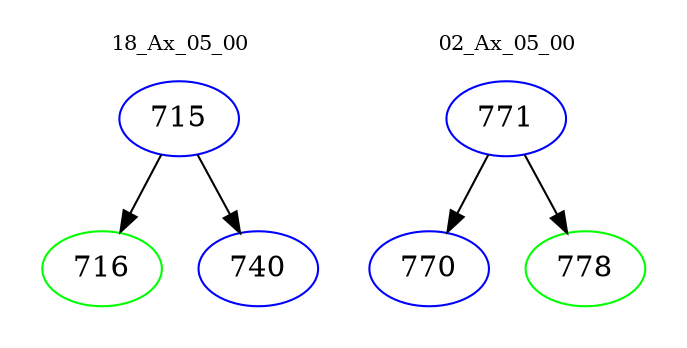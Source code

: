 digraph{
subgraph cluster_0 {
color = white
label = "18_Ax_05_00";
fontsize=10;
T0_715 [label="715", color="blue"]
T0_715 -> T0_716 [color="black"]
T0_716 [label="716", color="green"]
T0_715 -> T0_740 [color="black"]
T0_740 [label="740", color="blue"]
}
subgraph cluster_1 {
color = white
label = "02_Ax_05_00";
fontsize=10;
T1_771 [label="771", color="blue"]
T1_771 -> T1_770 [color="black"]
T1_770 [label="770", color="blue"]
T1_771 -> T1_778 [color="black"]
T1_778 [label="778", color="green"]
}
}
